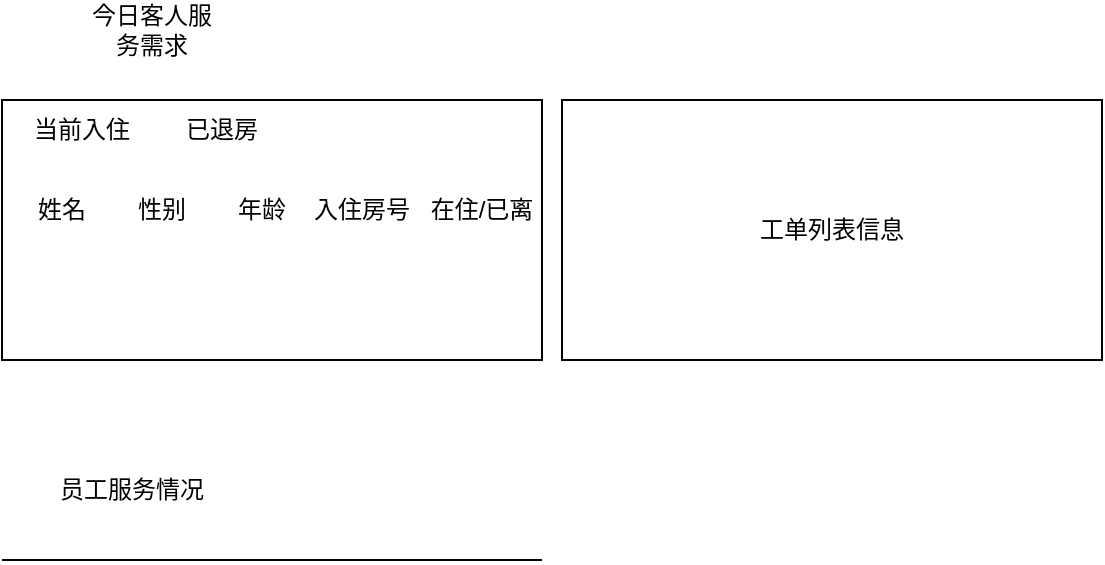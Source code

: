 <mxfile version="24.7.6">
  <diagram name="第 1 页" id="-0JCK4r_XHH6FC-igSx-">
    <mxGraphModel dx="794" dy="454" grid="1" gridSize="10" guides="1" tooltips="1" connect="1" arrows="1" fold="1" page="1" pageScale="1" pageWidth="827" pageHeight="1169" math="0" shadow="0">
      <root>
        <mxCell id="0" />
        <mxCell id="1" parent="0" />
        <mxCell id="fC3G323dH9RH2aXDCVsZ-8" value="" style="rounded=0;whiteSpace=wrap;html=1;" vertex="1" parent="1">
          <mxGeometry x="50" y="90" width="270" height="130" as="geometry" />
        </mxCell>
        <mxCell id="fC3G323dH9RH2aXDCVsZ-1" value="今日客人服务需求" style="text;html=1;align=center;verticalAlign=middle;whiteSpace=wrap;rounded=0;" vertex="1" parent="1">
          <mxGeometry x="90" y="40" width="70" height="30" as="geometry" />
        </mxCell>
        <mxCell id="fC3G323dH9RH2aXDCVsZ-2" value="当前入住" style="text;html=1;align=center;verticalAlign=middle;whiteSpace=wrap;rounded=0;" vertex="1" parent="1">
          <mxGeometry x="60" y="90" width="60" height="30" as="geometry" />
        </mxCell>
        <mxCell id="fC3G323dH9RH2aXDCVsZ-3" value="已退房" style="text;html=1;align=center;verticalAlign=middle;whiteSpace=wrap;rounded=0;" vertex="1" parent="1">
          <mxGeometry x="130" y="90" width="60" height="30" as="geometry" />
        </mxCell>
        <mxCell id="fC3G323dH9RH2aXDCVsZ-4" value="姓名" style="text;html=1;align=center;verticalAlign=middle;whiteSpace=wrap;rounded=0;" vertex="1" parent="1">
          <mxGeometry x="50" y="130" width="60" height="30" as="geometry" />
        </mxCell>
        <mxCell id="fC3G323dH9RH2aXDCVsZ-5" value="性别" style="text;html=1;align=center;verticalAlign=middle;whiteSpace=wrap;rounded=0;" vertex="1" parent="1">
          <mxGeometry x="100" y="130" width="60" height="30" as="geometry" />
        </mxCell>
        <mxCell id="fC3G323dH9RH2aXDCVsZ-6" value="在住/已离" style="text;html=1;align=center;verticalAlign=middle;whiteSpace=wrap;rounded=0;" vertex="1" parent="1">
          <mxGeometry x="260" y="130" width="60" height="30" as="geometry" />
        </mxCell>
        <mxCell id="fC3G323dH9RH2aXDCVsZ-7" value="年龄" style="text;html=1;align=center;verticalAlign=middle;whiteSpace=wrap;rounded=0;" vertex="1" parent="1">
          <mxGeometry x="150" y="130" width="60" height="30" as="geometry" />
        </mxCell>
        <mxCell id="fC3G323dH9RH2aXDCVsZ-9" value="工单列表信息" style="rounded=0;whiteSpace=wrap;html=1;" vertex="1" parent="1">
          <mxGeometry x="330" y="90" width="270" height="130" as="geometry" />
        </mxCell>
        <mxCell id="fC3G323dH9RH2aXDCVsZ-10" value="入住房号" style="text;html=1;align=center;verticalAlign=middle;whiteSpace=wrap;rounded=0;" vertex="1" parent="1">
          <mxGeometry x="200" y="130" width="60" height="30" as="geometry" />
        </mxCell>
        <mxCell id="fC3G323dH9RH2aXDCVsZ-11" value="" style="endArrow=none;html=1;rounded=0;" edge="1" parent="1">
          <mxGeometry width="50" height="50" relative="1" as="geometry">
            <mxPoint x="50" y="320" as="sourcePoint" />
            <mxPoint x="320" y="320" as="targetPoint" />
          </mxGeometry>
        </mxCell>
        <mxCell id="fC3G323dH9RH2aXDCVsZ-12" value="员工服务情况" style="text;html=1;align=center;verticalAlign=middle;whiteSpace=wrap;rounded=0;" vertex="1" parent="1">
          <mxGeometry x="70" y="270" width="90" height="30" as="geometry" />
        </mxCell>
      </root>
    </mxGraphModel>
  </diagram>
</mxfile>
